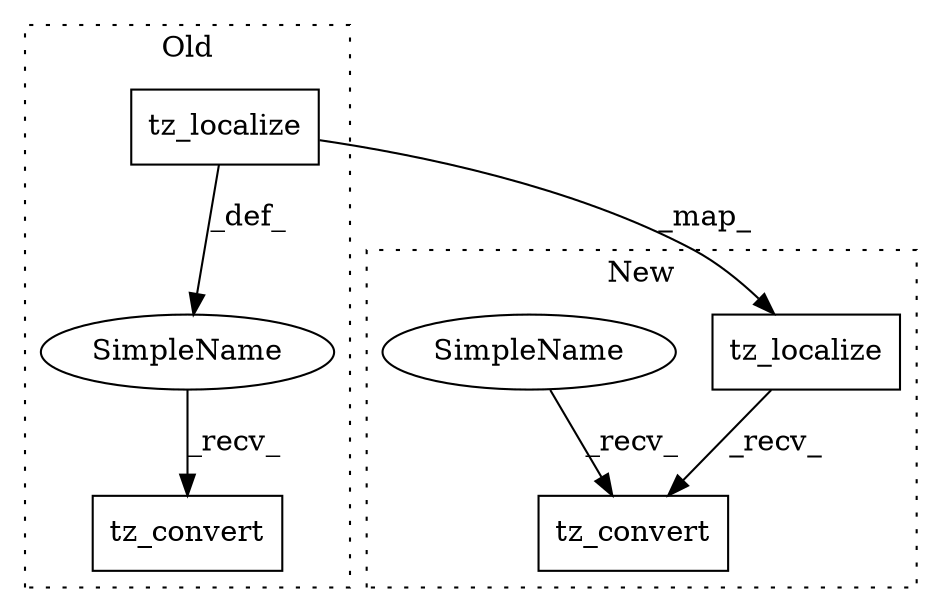 digraph G {
subgraph cluster0 {
1 [label="tz_localize" a="32" s="6931,6948" l="12,1" shape="box"];
3 [label="tz_convert" a="32" s="6950,6963" l="11,1" shape="box"];
4 [label="SimpleName" a="42" s="" l="" shape="ellipse"];
label = "Old";
style="dotted";
}
subgraph cluster1 {
2 [label="tz_localize" a="32" s="6930,6947" l="12,1" shape="box"];
5 [label="tz_convert" a="32" s="6977,6990" l="11,1" shape="box"];
6 [label="SimpleName" a="42" s="6967" l="9" shape="ellipse"];
label = "New";
style="dotted";
}
1 -> 2 [label="_map_"];
1 -> 4 [label="_def_"];
2 -> 5 [label="_recv_"];
4 -> 3 [label="_recv_"];
6 -> 5 [label="_recv_"];
}